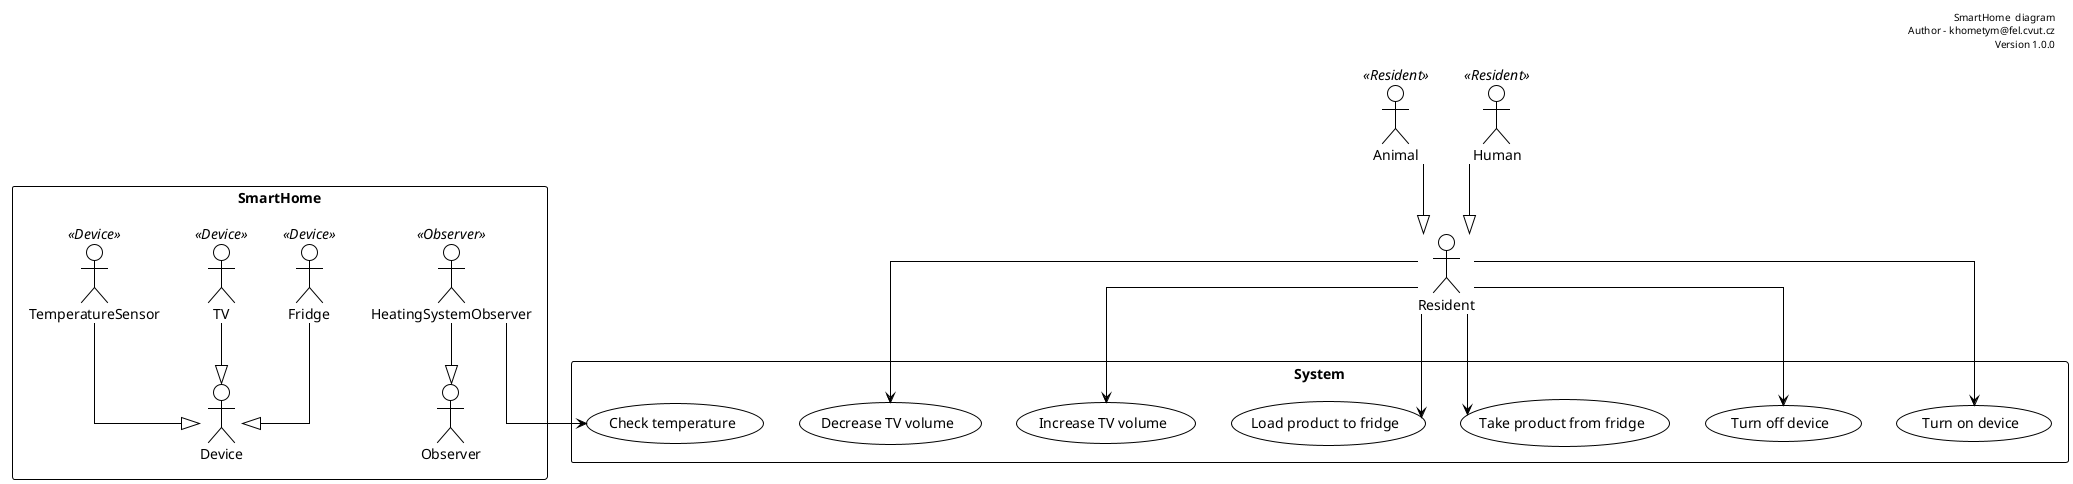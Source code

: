 @startuml usecase
'https://plantuml.com/use-case-diagram

!pragma teoz true
!theme plain

skinparam noteTextAlignment center
skinparam linetype ortho

header
SmartHome  diagram
Author - khometym@fel.cvut.cz
Version 1.0.0
end header

actor Resident
actor Animal <<Resident>>
actor Human <<Resident>>

Animal --|> Resident
Human --|> Resident

rectangle SmartHome {
    actor Device
    actor Fridge <<Device>>
    actor TV <<Device>>
    actor TemperatureSensor <<Device>>

    Fridge --|> Device
    TV --|> Device
    TemperatureSensor --|> Device

    actor Observer
    actor HeatingSystemObserver <<Observer>>
}

HeatingSystemObserver --|> Observer

rectangle System {
    Resident --> (Turn on device)
    Resident --> (Turn off device)
    Resident --> (Take product from fridge)
    Resident --> (Load product to fridge)
    Resident --> (Increase TV volume)
    Resident --> (Decrease TV volume)
    HeatingSystemObserver --> (Check temperature)
}



@enduml